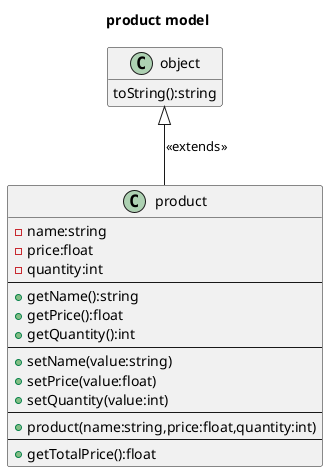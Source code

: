 @startuml class Diagram
title product model
class product{
    -name:string
    -price:float
    -quantity:int
    --
    +getName():string
    +getPrice():float
    +getQuantity():int
    --
    +setName(value:string)
    +setPrice(value:float)
    +setQuantity(value:int)
    --
    +product(name:string,price:float,quantity:int)
    --
    +getTotalPrice():float
}

class object {
    toString():string
}

product -up-|> object : "<<extends>>"

hide empty members

@enduml